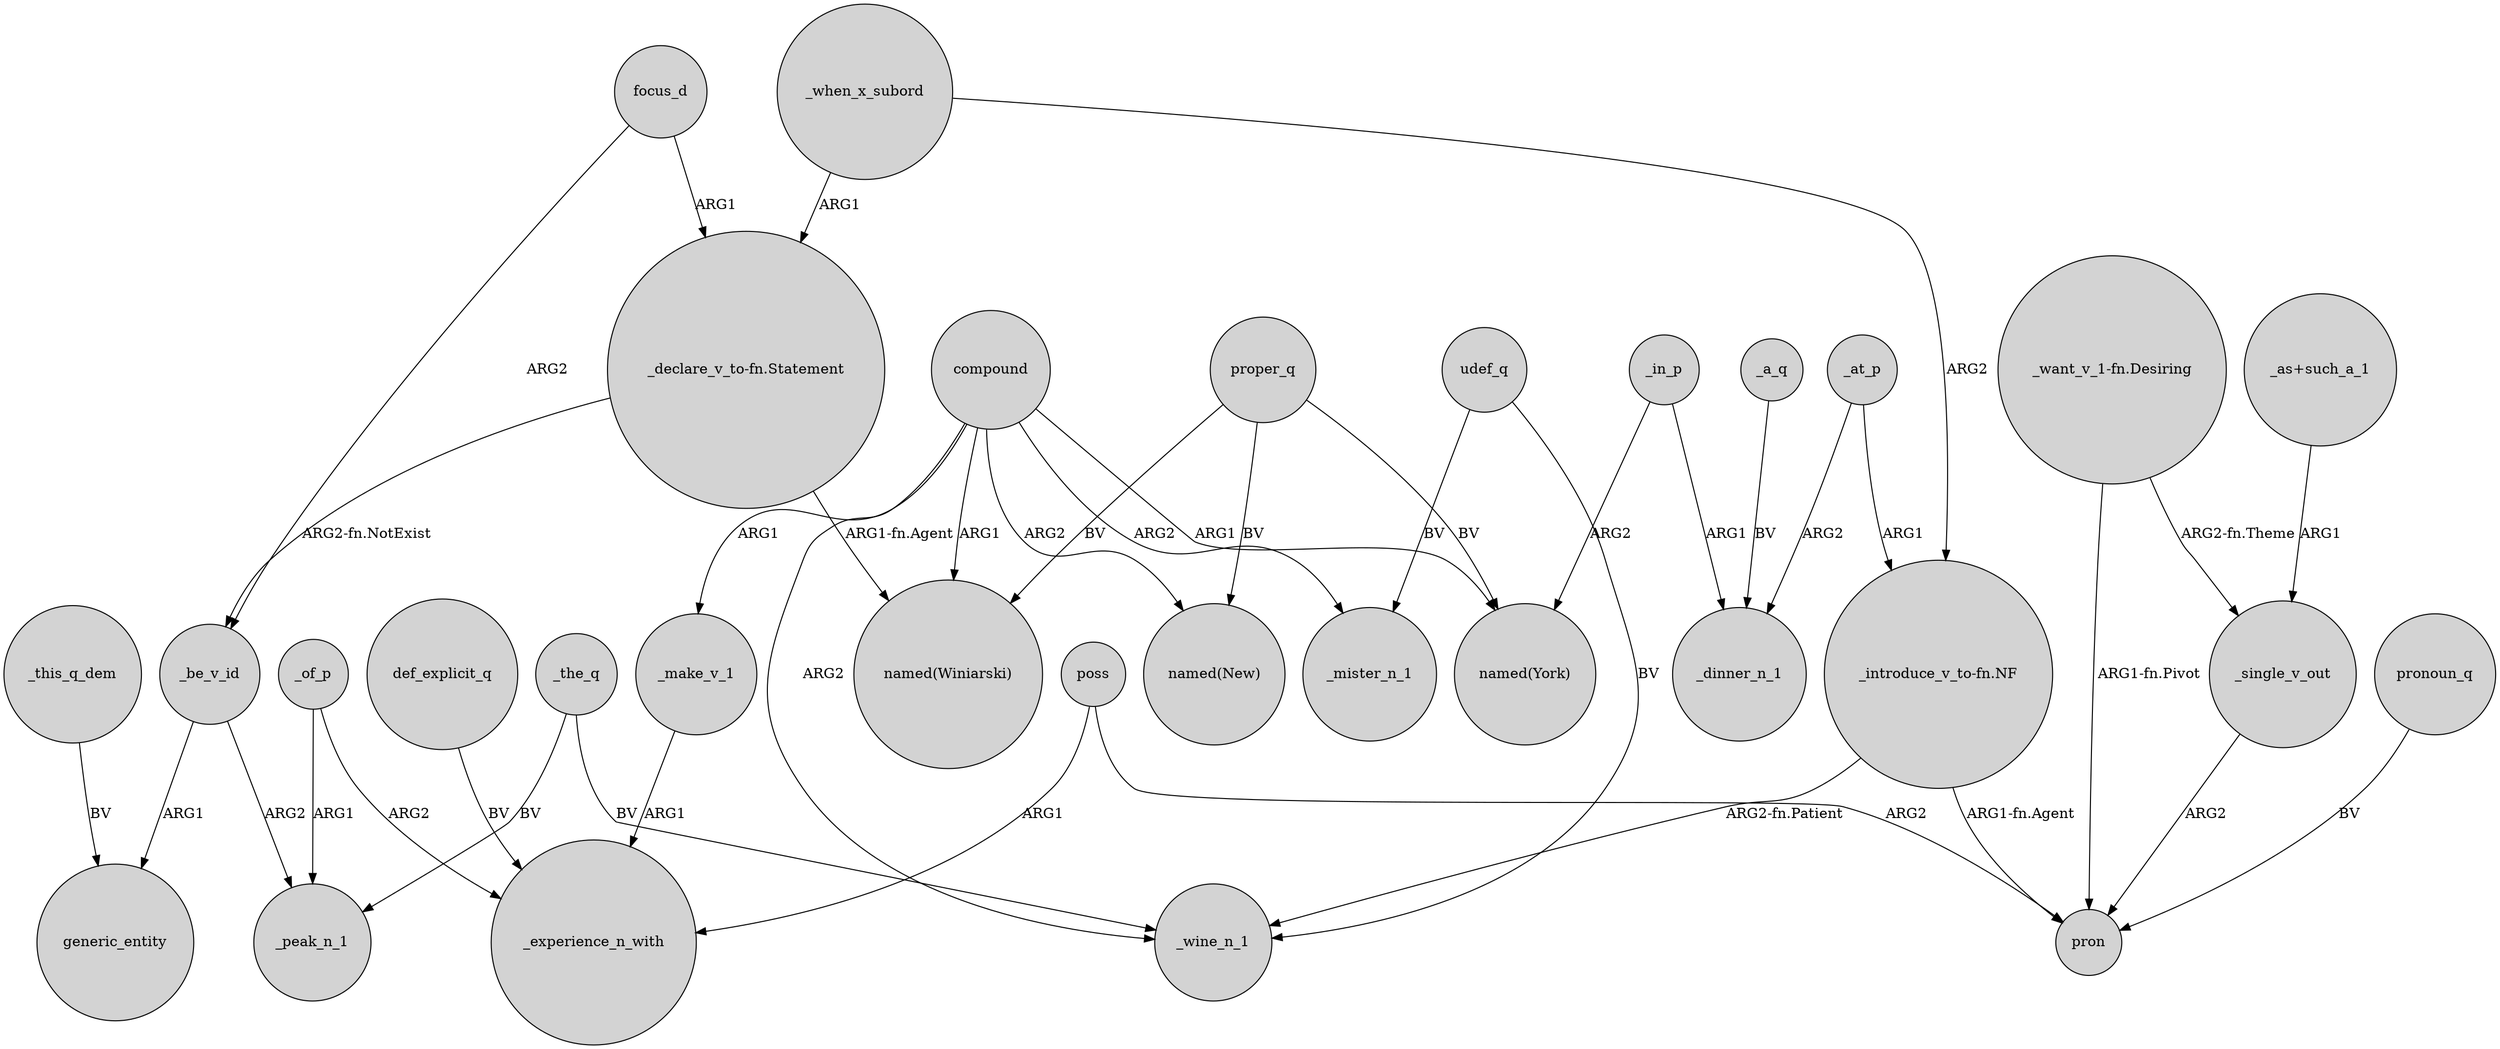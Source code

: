 digraph {
	node [shape=circle style=filled]
	focus_d -> _be_v_id [label=ARG2]
	_be_v_id -> _peak_n_1 [label=ARG2]
	compound -> "named(New)" [label=ARG2]
	poss -> pron [label=ARG2]
	proper_q -> "named(Winiarski)" [label=BV]
	"_declare_v_to-fn.Statement" -> "named(Winiarski)" [label="ARG1-fn.Agent"]
	proper_q -> "named(New)" [label=BV]
	"_introduce_v_to-fn.NF" -> _wine_n_1 [label="ARG2-fn.Patient"]
	compound -> _mister_n_1 [label=ARG2]
	_a_q -> _dinner_n_1 [label=BV]
	"_want_v_1-fn.Desiring" -> pron [label="ARG1-fn.Pivot"]
	udef_q -> _mister_n_1 [label=BV]
	_at_p -> "_introduce_v_to-fn.NF" [label=ARG1]
	_in_p -> _dinner_n_1 [label=ARG1]
	_be_v_id -> generic_entity [label=ARG1]
	def_explicit_q -> _experience_n_with [label=BV]
	pronoun_q -> pron [label=BV]
	compound -> _wine_n_1 [label=ARG2]
	_make_v_1 -> _experience_n_with [label=ARG1]
	udef_q -> _wine_n_1 [label=BV]
	_this_q_dem -> generic_entity [label=BV]
	_of_p -> _experience_n_with [label=ARG2]
	compound -> "named(York)" [label=ARG1]
	focus_d -> "_declare_v_to-fn.Statement" [label=ARG1]
	_the_q -> _peak_n_1 [label=BV]
	_single_v_out -> pron [label=ARG2]
	_at_p -> _dinner_n_1 [label=ARG2]
	_when_x_subord -> "_declare_v_to-fn.Statement" [label=ARG1]
	_the_q -> _wine_n_1 [label=BV]
	"_want_v_1-fn.Desiring" -> _single_v_out [label="ARG2-fn.Theme"]
	"_introduce_v_to-fn.NF" -> pron [label="ARG1-fn.Agent"]
	_of_p -> _peak_n_1 [label=ARG1]
	_in_p -> "named(York)" [label=ARG2]
	"_declare_v_to-fn.Statement" -> _be_v_id [label="ARG2-fn.NotExist"]
	compound -> _make_v_1 [label=ARG1]
	proper_q -> "named(York)" [label=BV]
	compound -> "named(Winiarski)" [label=ARG1]
	poss -> _experience_n_with [label=ARG1]
	"_as+such_a_1" -> _single_v_out [label=ARG1]
	_when_x_subord -> "_introduce_v_to-fn.NF" [label=ARG2]
}

